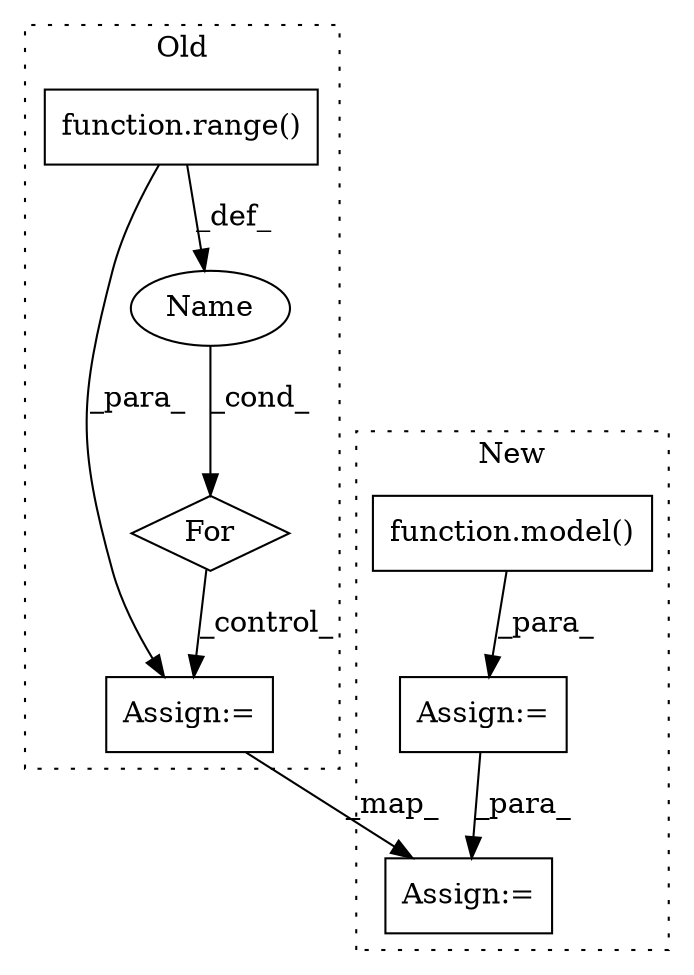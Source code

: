 digraph G {
subgraph cluster0 {
1 [label="function.range()" a="75" s="9380,9415" l="6,1" shape="box"];
3 [label="For" a="107" s="9371,9416" l="4,18" shape="diamond"];
5 [label="Assign:=" a="68" s="9669" l="3" shape="box"];
6 [label="Name" a="87" s="9375" l="1" shape="ellipse"];
label = "Old";
style="dotted";
}
subgraph cluster1 {
2 [label="function.model()" a="75" s="8769,8779" l="6,1" shape="box"];
4 [label="Assign:=" a="68" s="8798" l="3" shape="box"];
7 [label="Assign:=" a="68" s="8766" l="3" shape="box"];
label = "New";
style="dotted";
}
1 -> 6 [label="_def_"];
1 -> 5 [label="_para_"];
2 -> 7 [label="_para_"];
3 -> 5 [label="_control_"];
5 -> 4 [label="_map_"];
6 -> 3 [label="_cond_"];
7 -> 4 [label="_para_"];
}